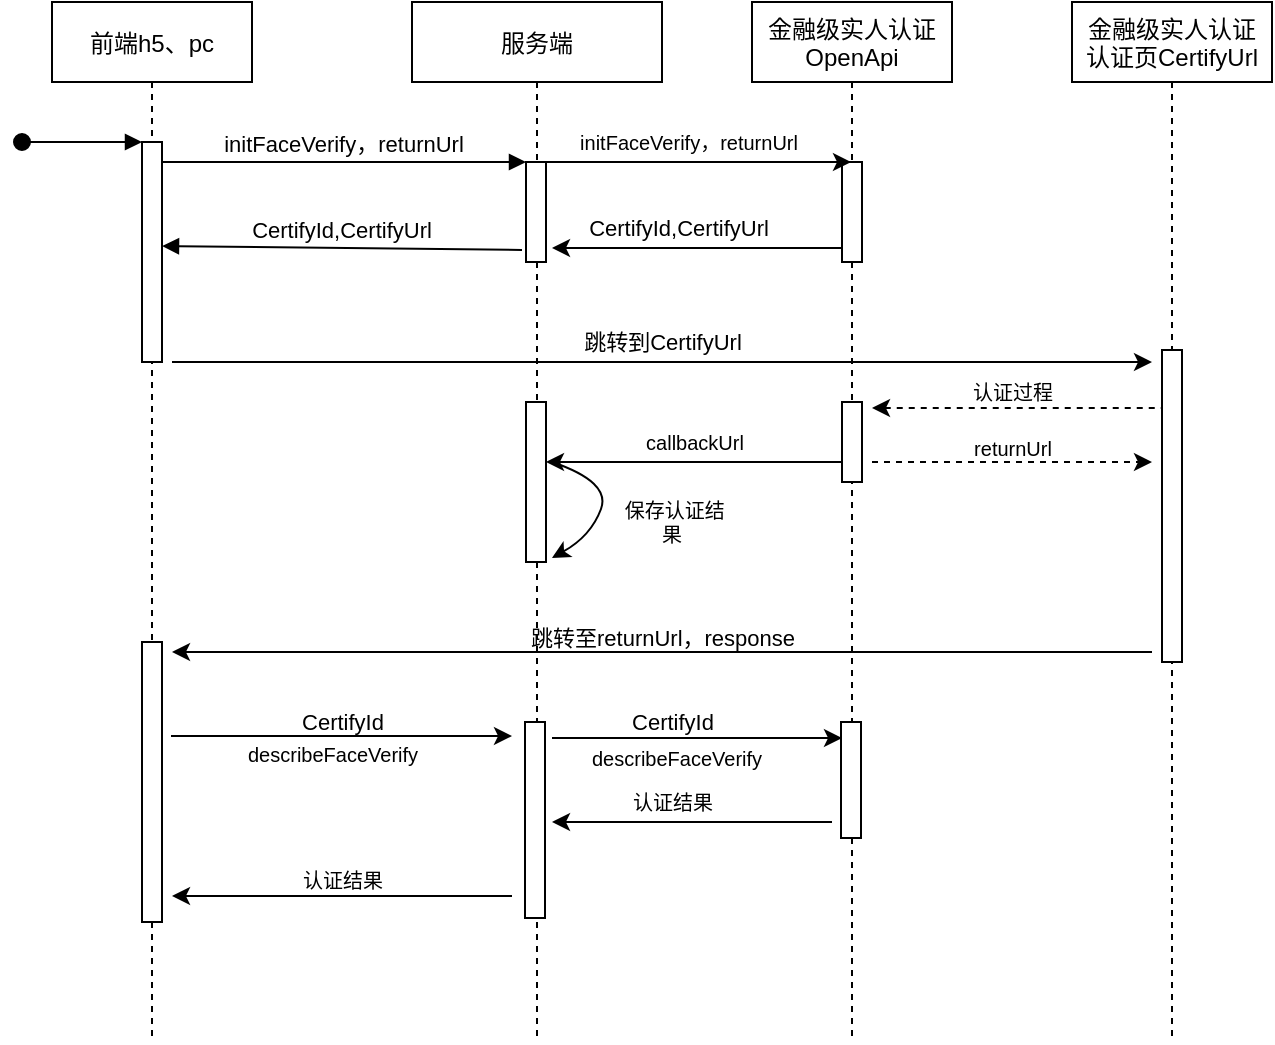 <mxfile version="20.2.5" type="github">
  <diagram id="kgpKYQtTHZ0yAKxKKP6v" name="Page-1">
    <mxGraphModel dx="1422" dy="772" grid="1" gridSize="10" guides="1" tooltips="1" connect="1" arrows="1" fold="1" page="1" pageScale="1" pageWidth="850" pageHeight="1100" math="0" shadow="0">
      <root>
        <mxCell id="0" />
        <mxCell id="1" parent="0" />
        <mxCell id="3nuBFxr9cyL0pnOWT2aG-1" value="前端h5、pc" style="shape=umlLifeline;perimeter=lifelinePerimeter;container=1;collapsible=0;recursiveResize=0;rounded=0;shadow=0;strokeWidth=1;" parent="1" vertex="1">
          <mxGeometry x="120" y="80" width="100" height="520" as="geometry" />
        </mxCell>
        <mxCell id="3nuBFxr9cyL0pnOWT2aG-3" value="" style="verticalAlign=bottom;startArrow=oval;endArrow=block;startSize=8;shadow=0;strokeWidth=1;" parent="3nuBFxr9cyL0pnOWT2aG-1" edge="1">
          <mxGeometry x="-0.167" y="10" relative="1" as="geometry">
            <mxPoint x="-15" y="70" as="sourcePoint" />
            <mxPoint x="45" y="70" as="targetPoint" />
            <mxPoint as="offset" />
          </mxGeometry>
        </mxCell>
        <mxCell id="3nuBFxr9cyL0pnOWT2aG-4" value="" style="points=[];perimeter=orthogonalPerimeter;rounded=0;shadow=0;strokeWidth=1;" parent="3nuBFxr9cyL0pnOWT2aG-1" vertex="1">
          <mxGeometry x="45" y="70" width="10" height="110" as="geometry" />
        </mxCell>
        <mxCell id="wvvq3ExsjCNGALFuTBH7-12" value="" style="points=[];perimeter=orthogonalPerimeter;rounded=0;shadow=0;strokeWidth=1;" vertex="1" parent="3nuBFxr9cyL0pnOWT2aG-1">
          <mxGeometry x="45" y="320" width="10" height="140" as="geometry" />
        </mxCell>
        <mxCell id="wvvq3ExsjCNGALFuTBH7-26" value="" style="endArrow=classic;html=1;rounded=0;fontFamily=Helvetica;fontSize=10;fontColor=default;" edge="1" parent="3nuBFxr9cyL0pnOWT2aG-1">
          <mxGeometry relative="1" as="geometry">
            <mxPoint x="59.5" y="367" as="sourcePoint" />
            <mxPoint x="230" y="367" as="targetPoint" />
          </mxGeometry>
        </mxCell>
        <mxCell id="wvvq3ExsjCNGALFuTBH7-27" value="&lt;span style=&quot;font-size: 11px;&quot;&gt;CertifyId&lt;/span&gt;" style="edgeLabel;resizable=0;html=1;align=center;verticalAlign=middle;labelBackgroundColor=none;fontFamily=Helvetica;fontSize=10;fontColor=default;" connectable="0" vertex="1" parent="wvvq3ExsjCNGALFuTBH7-26">
          <mxGeometry relative="1" as="geometry">
            <mxPoint y="-7" as="offset" />
          </mxGeometry>
        </mxCell>
        <mxCell id="3nuBFxr9cyL0pnOWT2aG-5" value="服务端" style="shape=umlLifeline;perimeter=lifelinePerimeter;container=1;collapsible=0;recursiveResize=0;rounded=0;shadow=0;strokeWidth=1;" parent="1" vertex="1">
          <mxGeometry x="300" y="80" width="124.998" height="520" as="geometry" />
        </mxCell>
        <mxCell id="3nuBFxr9cyL0pnOWT2aG-6" value="" style="points=[];perimeter=orthogonalPerimeter;rounded=0;shadow=0;strokeWidth=1;" parent="3nuBFxr9cyL0pnOWT2aG-5" vertex="1">
          <mxGeometry x="57" y="80" width="10" height="50" as="geometry" />
        </mxCell>
        <mxCell id="wvvq3ExsjCNGALFuTBH7-25" value="" style="points=[];perimeter=orthogonalPerimeter;rounded=0;shadow=0;strokeWidth=1;" vertex="1" parent="3nuBFxr9cyL0pnOWT2aG-5">
          <mxGeometry x="56.5" y="360" width="10" height="98" as="geometry" />
        </mxCell>
        <mxCell id="wvvq3ExsjCNGALFuTBH7-38" value="" style="endArrow=classic;html=1;rounded=0;fontFamily=Helvetica;fontSize=10;fontColor=default;curved=1;entryX=0.05;entryY=0.138;entryDx=0;entryDy=0;entryPerimeter=0;" edge="1" parent="3nuBFxr9cyL0pnOWT2aG-5" target="wvvq3ExsjCNGALFuTBH7-40">
          <mxGeometry relative="1" as="geometry">
            <mxPoint x="70" y="368" as="sourcePoint" />
            <mxPoint x="159.5" y="368" as="targetPoint" />
          </mxGeometry>
        </mxCell>
        <mxCell id="wvvq3ExsjCNGALFuTBH7-41" value="" style="endArrow=none;html=1;rounded=0;fontFamily=Helvetica;fontSize=10;fontColor=default;curved=1;endFill=0;startArrow=classic;startFill=1;" edge="1" parent="3nuBFxr9cyL0pnOWT2aG-5">
          <mxGeometry relative="1" as="geometry">
            <mxPoint x="70" y="410" as="sourcePoint" />
            <mxPoint x="210" y="410" as="targetPoint" />
          </mxGeometry>
        </mxCell>
        <mxCell id="wvvq3ExsjCNGALFuTBH7-42" value="认证结果" style="edgeLabel;resizable=0;html=1;align=center;verticalAlign=middle;labelBackgroundColor=none;fontFamily=Helvetica;fontSize=10;fontColor=default;" connectable="0" vertex="1" parent="wvvq3ExsjCNGALFuTBH7-41">
          <mxGeometry relative="1" as="geometry">
            <mxPoint x="-10" y="-10" as="offset" />
          </mxGeometry>
        </mxCell>
        <mxCell id="wvvq3ExsjCNGALFuTBH7-45" value="" style="points=[];perimeter=orthogonalPerimeter;rounded=0;shadow=0;strokeWidth=1;" vertex="1" parent="3nuBFxr9cyL0pnOWT2aG-5">
          <mxGeometry x="57" y="200" width="10" height="80" as="geometry" />
        </mxCell>
        <mxCell id="wvvq3ExsjCNGALFuTBH7-48" value="" style="curved=1;endArrow=none;html=1;rounded=0;fontFamily=Helvetica;fontSize=10;fontColor=default;exitX=1.3;exitY=0.975;exitDx=0;exitDy=0;exitPerimeter=0;endFill=0;startArrow=classic;startFill=1;" edge="1" parent="3nuBFxr9cyL0pnOWT2aG-5" source="wvvq3ExsjCNGALFuTBH7-45">
          <mxGeometry width="50" height="50" relative="1" as="geometry">
            <mxPoint x="54.5" y="266.966" as="sourcePoint" />
            <mxPoint x="70" y="230" as="targetPoint" />
            <Array as="points">
              <mxPoint x="89.5" y="267" />
              <mxPoint x="99.5" y="240" />
            </Array>
          </mxGeometry>
        </mxCell>
        <mxCell id="wvvq3ExsjCNGALFuTBH7-51" value="describeFaceVerify" style="edgeLabel;resizable=0;html=1;align=center;verticalAlign=middle;labelBackgroundColor=none;fontFamily=Helvetica;fontSize=10;fontColor=default;" connectable="0" vertex="1" parent="3nuBFxr9cyL0pnOWT2aG-5">
          <mxGeometry x="131.998" y="378.0" as="geometry" />
        </mxCell>
        <mxCell id="3nuBFxr9cyL0pnOWT2aG-8" value="initFaceVerify，returnUrl" style="verticalAlign=bottom;endArrow=block;entryX=0;entryY=0;shadow=0;strokeWidth=1;" parent="1" target="3nuBFxr9cyL0pnOWT2aG-6" edge="1">
          <mxGeometry relative="1" as="geometry">
            <mxPoint x="175" y="160" as="sourcePoint" />
          </mxGeometry>
        </mxCell>
        <mxCell id="3nuBFxr9cyL0pnOWT2aG-9" value="CertifyId,CertifyUrl" style="verticalAlign=bottom;endArrow=block;shadow=0;strokeWidth=1;exitX=-0.2;exitY=0.88;exitDx=0;exitDy=0;exitPerimeter=0;entryX=1;entryY=0.473;entryDx=0;entryDy=0;entryPerimeter=0;" parent="1" source="3nuBFxr9cyL0pnOWT2aG-6" target="3nuBFxr9cyL0pnOWT2aG-4" edge="1">
          <mxGeometry relative="1" as="geometry">
            <mxPoint x="350" y="203" as="sourcePoint" />
            <mxPoint x="180" y="203" as="targetPoint" />
          </mxGeometry>
        </mxCell>
        <mxCell id="wvvq3ExsjCNGALFuTBH7-1" value="金融级实人认证&#xa;OpenApi" style="shape=umlLifeline;perimeter=lifelinePerimeter;container=1;collapsible=0;recursiveResize=0;rounded=0;shadow=0;strokeWidth=1;" vertex="1" parent="1">
          <mxGeometry x="470" y="80" width="100" height="520" as="geometry" />
        </mxCell>
        <mxCell id="wvvq3ExsjCNGALFuTBH7-2" value="" style="points=[];perimeter=orthogonalPerimeter;rounded=0;shadow=0;strokeWidth=1;" vertex="1" parent="wvvq3ExsjCNGALFuTBH7-1">
          <mxGeometry x="45" y="80" width="10" height="50" as="geometry" />
        </mxCell>
        <mxCell id="wvvq3ExsjCNGALFuTBH7-8" value="" style="endArrow=none;html=1;rounded=0;fontColor=default;endFill=0;startArrow=classic;startFill=1;" edge="1" parent="wvvq3ExsjCNGALFuTBH7-1">
          <mxGeometry relative="1" as="geometry">
            <mxPoint x="-100" y="123" as="sourcePoint" />
            <mxPoint x="45" y="123" as="targetPoint" />
          </mxGeometry>
        </mxCell>
        <mxCell id="wvvq3ExsjCNGALFuTBH7-9" value="&lt;span style=&quot;font-size: 11px;&quot;&gt;CertifyId,CertifyUrl&lt;/span&gt;" style="edgeLabel;resizable=0;html=1;align=center;verticalAlign=middle;labelBackgroundColor=none;fontColor=default;" connectable="0" vertex="1" parent="wvvq3ExsjCNGALFuTBH7-8">
          <mxGeometry relative="1" as="geometry">
            <mxPoint x="-10" y="-10" as="offset" />
          </mxGeometry>
        </mxCell>
        <mxCell id="wvvq3ExsjCNGALFuTBH7-19" value="" style="points=[];perimeter=orthogonalPerimeter;rounded=0;shadow=0;strokeWidth=1;" vertex="1" parent="wvvq3ExsjCNGALFuTBH7-1">
          <mxGeometry x="45" y="200" width="10" height="40" as="geometry" />
        </mxCell>
        <mxCell id="wvvq3ExsjCNGALFuTBH7-20" value="" style="endArrow=none;html=1;rounded=0;dashed=1;fontFamily=Helvetica;fontSize=10;fontColor=default;endFill=0;startArrow=classic;startFill=1;" edge="1" parent="wvvq3ExsjCNGALFuTBH7-1" target="wvvq3ExsjCNGALFuTBH7-3">
          <mxGeometry relative="1" as="geometry">
            <mxPoint x="60" y="203" as="sourcePoint" />
            <mxPoint x="160" y="203" as="targetPoint" />
          </mxGeometry>
        </mxCell>
        <mxCell id="wvvq3ExsjCNGALFuTBH7-22" value="" style="endArrow=classic;html=1;rounded=0;dashed=1;fontFamily=Helvetica;fontSize=10;fontColor=default;" edge="1" parent="wvvq3ExsjCNGALFuTBH7-1">
          <mxGeometry relative="1" as="geometry">
            <mxPoint x="60" y="230" as="sourcePoint" />
            <mxPoint x="200" y="230" as="targetPoint" />
          </mxGeometry>
        </mxCell>
        <mxCell id="wvvq3ExsjCNGALFuTBH7-23" value="returnUrl" style="edgeLabel;resizable=0;html=1;align=center;verticalAlign=middle;labelBackgroundColor=none;fontFamily=Helvetica;fontSize=10;fontColor=default;" connectable="0" vertex="1" parent="wvvq3ExsjCNGALFuTBH7-22">
          <mxGeometry relative="1" as="geometry">
            <mxPoint y="-7" as="offset" />
          </mxGeometry>
        </mxCell>
        <mxCell id="wvvq3ExsjCNGALFuTBH7-40" value="" style="points=[];perimeter=orthogonalPerimeter;rounded=0;shadow=0;strokeWidth=1;" vertex="1" parent="wvvq3ExsjCNGALFuTBH7-1">
          <mxGeometry x="44.5" y="360" width="10" height="58" as="geometry" />
        </mxCell>
        <mxCell id="wvvq3ExsjCNGALFuTBH7-46" value="" style="endArrow=none;html=1;rounded=0;fontFamily=Helvetica;fontSize=10;fontColor=default;curved=1;endFill=0;startArrow=classic;startFill=1;" edge="1" parent="wvvq3ExsjCNGALFuTBH7-1" source="wvvq3ExsjCNGALFuTBH7-45">
          <mxGeometry relative="1" as="geometry">
            <mxPoint x="-55" y="230" as="sourcePoint" />
            <mxPoint x="45" y="230" as="targetPoint" />
          </mxGeometry>
        </mxCell>
        <mxCell id="wvvq3ExsjCNGALFuTBH7-47" value="callbackUrl" style="edgeLabel;resizable=0;html=1;align=center;verticalAlign=middle;labelBackgroundColor=none;fontFamily=Helvetica;fontSize=10;fontColor=default;" connectable="0" vertex="1" parent="wvvq3ExsjCNGALFuTBH7-46">
          <mxGeometry relative="1" as="geometry">
            <mxPoint y="-10" as="offset" />
          </mxGeometry>
        </mxCell>
        <mxCell id="wvvq3ExsjCNGALFuTBH7-3" value="金融级实人认证&#xa;认证页CertifyUrl" style="shape=umlLifeline;perimeter=lifelinePerimeter;container=1;collapsible=0;recursiveResize=0;rounded=0;shadow=0;strokeWidth=1;" vertex="1" parent="1">
          <mxGeometry x="630" y="80" width="100" height="520" as="geometry" />
        </mxCell>
        <mxCell id="wvvq3ExsjCNGALFuTBH7-4" value="" style="points=[];perimeter=orthogonalPerimeter;rounded=0;shadow=0;strokeWidth=1;" vertex="1" parent="wvvq3ExsjCNGALFuTBH7-3">
          <mxGeometry x="45" y="174" width="10" height="156" as="geometry" />
        </mxCell>
        <mxCell id="wvvq3ExsjCNGALFuTBH7-6" value="" style="endArrow=classic;html=1;rounded=0;" edge="1" parent="1" source="3nuBFxr9cyL0pnOWT2aG-5" target="wvvq3ExsjCNGALFuTBH7-1">
          <mxGeometry relative="1" as="geometry">
            <mxPoint x="370" y="160" as="sourcePoint" />
            <mxPoint x="470" y="160" as="targetPoint" />
            <Array as="points">
              <mxPoint x="430" y="160" />
            </Array>
          </mxGeometry>
        </mxCell>
        <mxCell id="wvvq3ExsjCNGALFuTBH7-7" value="&lt;div style=&quot;font-size: 10px;&quot;&gt;&lt;span style=&quot;font-size: 10px;&quot;&gt;initFaceVerify，returnUrl&lt;/span&gt;&lt;/div&gt;" style="edgeLabel;resizable=0;html=1;align=center;verticalAlign=middle;labelBackgroundColor=none;fontColor=default;fontFamily=Helvetica;fontSize=10;" connectable="0" vertex="1" parent="wvvq3ExsjCNGALFuTBH7-6">
          <mxGeometry relative="1" as="geometry">
            <mxPoint x="-3" y="-10" as="offset" />
          </mxGeometry>
        </mxCell>
        <mxCell id="wvvq3ExsjCNGALFuTBH7-13" value="" style="endArrow=none;html=1;rounded=0;fontColor=default;endFill=0;startArrow=classic;startFill=1;" edge="1" parent="1">
          <mxGeometry relative="1" as="geometry">
            <mxPoint x="180" y="405" as="sourcePoint" />
            <mxPoint x="670" y="405" as="targetPoint" />
          </mxGeometry>
        </mxCell>
        <mxCell id="wvvq3ExsjCNGALFuTBH7-14" value="跳转至returnUrl，response" style="edgeLabel;resizable=0;html=1;align=center;verticalAlign=middle;labelBackgroundColor=none;fontColor=default;" connectable="0" vertex="1" parent="wvvq3ExsjCNGALFuTBH7-13">
          <mxGeometry relative="1" as="geometry">
            <mxPoint y="-7" as="offset" />
          </mxGeometry>
        </mxCell>
        <mxCell id="wvvq3ExsjCNGALFuTBH7-24" value="认证过程" style="edgeLabel;resizable=0;html=1;align=center;verticalAlign=middle;labelBackgroundColor=none;fontFamily=Helvetica;fontSize=10;fontColor=default;" connectable="0" vertex="1" parent="1">
          <mxGeometry x="601.998" y="313.49" as="geometry">
            <mxPoint x="-2" y="-39" as="offset" />
          </mxGeometry>
        </mxCell>
        <mxCell id="wvvq3ExsjCNGALFuTBH7-28" value="" style="endArrow=none;html=1;rounded=0;fontFamily=Helvetica;fontSize=10;fontColor=default;endFill=0;startArrow=classic;startFill=1;" edge="1" parent="1">
          <mxGeometry relative="1" as="geometry">
            <mxPoint x="180" y="527" as="sourcePoint" />
            <mxPoint x="350" y="527" as="targetPoint" />
          </mxGeometry>
        </mxCell>
        <mxCell id="wvvq3ExsjCNGALFuTBH7-29" value="认证结果" style="edgeLabel;resizable=0;html=1;align=center;verticalAlign=middle;labelBackgroundColor=none;fontFamily=Helvetica;fontSize=10;fontColor=default;" connectable="0" vertex="1" parent="wvvq3ExsjCNGALFuTBH7-28">
          <mxGeometry relative="1" as="geometry">
            <mxPoint y="-8" as="offset" />
          </mxGeometry>
        </mxCell>
        <mxCell id="wvvq3ExsjCNGALFuTBH7-44" value="&lt;font style=&quot;font-size: 10px;&quot;&gt;&amp;nbsp;保存认证结果&lt;/font&gt;" style="text;html=1;strokeColor=none;fillColor=none;align=center;verticalAlign=middle;whiteSpace=wrap;rounded=0;labelBackgroundColor=none;fontFamily=Helvetica;fontSize=5;fontColor=default;" vertex="1" parent="1">
          <mxGeometry x="400" y="325" width="60" height="30" as="geometry" />
        </mxCell>
        <mxCell id="wvvq3ExsjCNGALFuTBH7-49" value="describeFaceVerify" style="edgeLabel;resizable=0;html=1;align=center;verticalAlign=middle;labelBackgroundColor=none;fontFamily=Helvetica;fontSize=10;fontColor=default;" connectable="0" vertex="1" parent="1">
          <mxGeometry x="259.498" y="455.5" as="geometry" />
        </mxCell>
        <mxCell id="wvvq3ExsjCNGALFuTBH7-50" value="&lt;span style=&quot;font-size: 11px;&quot;&gt;CertifyId&lt;/span&gt;" style="edgeLabel;resizable=0;html=1;align=center;verticalAlign=middle;labelBackgroundColor=none;fontFamily=Helvetica;fontSize=10;fontColor=default;" connectable="0" vertex="1" parent="1">
          <mxGeometry x="429.998" y="440.0" as="geometry" />
        </mxCell>
        <mxCell id="wvvq3ExsjCNGALFuTBH7-10" value="" style="endArrow=classic;html=1;rounded=0;fontColor=default;" edge="1" parent="1">
          <mxGeometry relative="1" as="geometry">
            <mxPoint x="180" y="260" as="sourcePoint" />
            <mxPoint x="670" y="260" as="targetPoint" />
          </mxGeometry>
        </mxCell>
        <mxCell id="wvvq3ExsjCNGALFuTBH7-11" value="跳转到CertifyUrl" style="edgeLabel;resizable=0;html=1;align=center;verticalAlign=middle;labelBackgroundColor=none;fontColor=default;" connectable="0" vertex="1" parent="wvvq3ExsjCNGALFuTBH7-10">
          <mxGeometry relative="1" as="geometry">
            <mxPoint y="-10" as="offset" />
          </mxGeometry>
        </mxCell>
      </root>
    </mxGraphModel>
  </diagram>
</mxfile>
